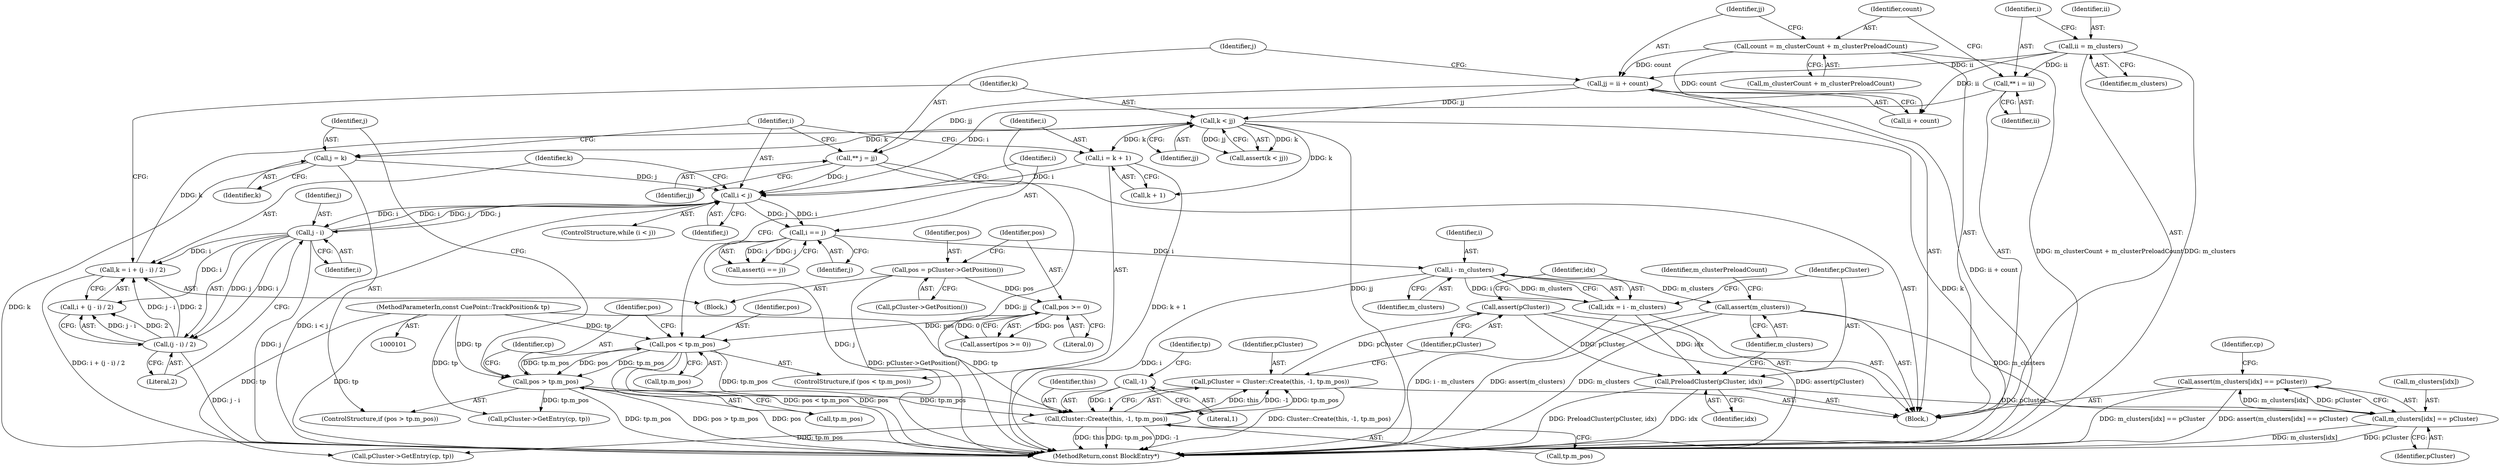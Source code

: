 digraph "0_Android_cc274e2abe8b2a6698a5c47d8aa4bb45f1f9538d_12@API" {
"1000215" [label="(Call,assert(m_clusters[idx] == pCluster))"];
"1000216" [label="(Call,m_clusters[idx] == pCluster)"];
"1000209" [label="(Call,assert(m_clusters))"];
"1000203" [label="(Call,i - m_clusters)"];
"1000186" [label="(Call,i == j)"];
"1000128" [label="(Call,i < j)"];
"1000165" [label="(Call,i = k + 1)"];
"1000142" [label="(Call,k < jj)"];
"1000132" [label="(Call,k = i + (j - i) / 2)"];
"1000137" [label="(Call,j - i)"];
"1000136" [label="(Call,(j - i) / 2)"];
"1000118" [label="(Call,jj = ii + count)"];
"1000105" [label="(Call,ii = m_clusters)"];
"1000113" [label="(Call,count = m_clusterCount + m_clusterPreloadCount)"];
"1000109" [label="(Call,** i = ii)"];
"1000177" [label="(Call,j = k)"];
"1000124" [label="(Call,** j = jj)"];
"1000206" [label="(Call,PreloadCluster(pCluster, idx))"];
"1000198" [label="(Call,assert(pCluster))"];
"1000189" [label="(Call,pCluster = Cluster::Create(this, -1, tp.m_pos))"];
"1000191" [label="(Call,Cluster::Create(this, -1, tp.m_pos))"];
"1000193" [label="(Call,-1)"];
"1000160" [label="(Call,pos < tp.m_pos)"];
"1000156" [label="(Call,pos >= 0)"];
"1000152" [label="(Call,pos = pCluster->GetPosition())"];
"1000172" [label="(Call,pos > tp.m_pos)"];
"1000103" [label="(MethodParameterIn,const CuePoint::TrackPosition& tp)"];
"1000201" [label="(Call,idx = i - m_clusters)"];
"1000195" [label="(Call,tp.m_pos)"];
"1000142" [label="(Call,k < jj)"];
"1000105" [label="(Call,ii = m_clusters)"];
"1000140" [label="(Literal,2)"];
"1000153" [label="(Identifier,pos)"];
"1000103" [label="(MethodParameterIn,const CuePoint::TrackPosition& tp)"];
"1000155" [label="(Call,assert(pos >= 0))"];
"1000177" [label="(Call,j = k)"];
"1000216" [label="(Call,m_clusters[idx] == pCluster)"];
"1000192" [label="(Identifier,this)"];
"1000111" [label="(Identifier,ii)"];
"1000106" [label="(Identifier,ii)"];
"1000198" [label="(Call,assert(pCluster))"];
"1000104" [label="(Block,)"];
"1000193" [label="(Call,-1)"];
"1000189" [label="(Call,pCluster = Cluster::Create(this, -1, tp.m_pos))"];
"1000217" [label="(Call,m_clusters[idx])"];
"1000114" [label="(Identifier,count)"];
"1000166" [label="(Identifier,i)"];
"1000213" [label="(Identifier,m_clusterPreloadCount)"];
"1000194" [label="(Literal,1)"];
"1000182" [label="(Call,pCluster->GetEntry(cp, tp))"];
"1000210" [label="(Identifier,m_clusters)"];
"1000141" [label="(Call,assert(k < jj))"];
"1000162" [label="(Call,tp.m_pos)"];
"1000183" [label="(Identifier,cp)"];
"1000156" [label="(Call,pos >= 0)"];
"1000118" [label="(Call,jj = ii + count)"];
"1000203" [label="(Call,i - m_clusters)"];
"1000129" [label="(Identifier,i)"];
"1000209" [label="(Call,assert(m_clusters))"];
"1000185" [label="(Call,assert(i == j))"];
"1000222" [label="(Call,pCluster->GetEntry(cp, tp))"];
"1000134" [label="(Call,i + (j - i) / 2)"];
"1000220" [label="(Identifier,pCluster)"];
"1000128" [label="(Call,i < j)"];
"1000152" [label="(Call,pos = pCluster->GetPosition())"];
"1000207" [label="(Identifier,pCluster)"];
"1000126" [label="(Identifier,jj)"];
"1000199" [label="(Identifier,pCluster)"];
"1000132" [label="(Call,k = i + (j - i) / 2)"];
"1000158" [label="(Literal,0)"];
"1000137" [label="(Call,j - i)"];
"1000204" [label="(Identifier,i)"];
"1000191" [label="(Call,Cluster::Create(this, -1, tp.m_pos))"];
"1000171" [label="(ControlStructure,if (pos > tp.m_pos))"];
"1000188" [label="(Identifier,j)"];
"1000143" [label="(Identifier,k)"];
"1000154" [label="(Call,pCluster->GetPosition())"];
"1000138" [label="(Identifier,j)"];
"1000119" [label="(Identifier,jj)"];
"1000110" [label="(Identifier,i)"];
"1000173" [label="(Identifier,pos)"];
"1000223" [label="(Identifier,cp)"];
"1000113" [label="(Call,count = m_clusterCount + m_clusterPreloadCount)"];
"1000206" [label="(Call,PreloadCluster(pCluster, idx))"];
"1000165" [label="(Call,i = k + 1)"];
"1000107" [label="(Identifier,m_clusters)"];
"1000202" [label="(Identifier,idx)"];
"1000187" [label="(Identifier,i)"];
"1000196" [label="(Identifier,tp)"];
"1000225" [label="(MethodReturn,const BlockEntry*)"];
"1000167" [label="(Call,k + 1)"];
"1000127" [label="(ControlStructure,while (i < j))"];
"1000109" [label="(Call,** i = ii)"];
"1000190" [label="(Identifier,pCluster)"];
"1000124" [label="(Call,** j = jj)"];
"1000144" [label="(Identifier,jj)"];
"1000157" [label="(Identifier,pos)"];
"1000115" [label="(Call,m_clusterCount + m_clusterPreloadCount)"];
"1000186" [label="(Call,i == j)"];
"1000136" [label="(Call,(j - i) / 2)"];
"1000161" [label="(Identifier,pos)"];
"1000160" [label="(Call,pos < tp.m_pos)"];
"1000174" [label="(Call,tp.m_pos)"];
"1000131" [label="(Block,)"];
"1000133" [label="(Identifier,k)"];
"1000201" [label="(Call,idx = i - m_clusters)"];
"1000125" [label="(Identifier,j)"];
"1000178" [label="(Identifier,j)"];
"1000139" [label="(Identifier,i)"];
"1000120" [label="(Call,ii + count)"];
"1000130" [label="(Identifier,j)"];
"1000159" [label="(ControlStructure,if (pos < tp.m_pos))"];
"1000208" [label="(Identifier,idx)"];
"1000179" [label="(Identifier,k)"];
"1000205" [label="(Identifier,m_clusters)"];
"1000172" [label="(Call,pos > tp.m_pos)"];
"1000215" [label="(Call,assert(m_clusters[idx] == pCluster))"];
"1000215" -> "1000104"  [label="AST: "];
"1000215" -> "1000216"  [label="CFG: "];
"1000216" -> "1000215"  [label="AST: "];
"1000223" -> "1000215"  [label="CFG: "];
"1000215" -> "1000225"  [label="DDG: m_clusters[idx] == pCluster"];
"1000215" -> "1000225"  [label="DDG: assert(m_clusters[idx] == pCluster)"];
"1000216" -> "1000215"  [label="DDG: m_clusters[idx]"];
"1000216" -> "1000215"  [label="DDG: pCluster"];
"1000216" -> "1000220"  [label="CFG: "];
"1000217" -> "1000216"  [label="AST: "];
"1000220" -> "1000216"  [label="AST: "];
"1000216" -> "1000225"  [label="DDG: m_clusters[idx]"];
"1000216" -> "1000225"  [label="DDG: pCluster"];
"1000209" -> "1000216"  [label="DDG: m_clusters"];
"1000206" -> "1000216"  [label="DDG: pCluster"];
"1000209" -> "1000104"  [label="AST: "];
"1000209" -> "1000210"  [label="CFG: "];
"1000210" -> "1000209"  [label="AST: "];
"1000213" -> "1000209"  [label="CFG: "];
"1000209" -> "1000225"  [label="DDG: assert(m_clusters)"];
"1000209" -> "1000225"  [label="DDG: m_clusters"];
"1000203" -> "1000209"  [label="DDG: m_clusters"];
"1000203" -> "1000201"  [label="AST: "];
"1000203" -> "1000205"  [label="CFG: "];
"1000204" -> "1000203"  [label="AST: "];
"1000205" -> "1000203"  [label="AST: "];
"1000201" -> "1000203"  [label="CFG: "];
"1000203" -> "1000225"  [label="DDG: i"];
"1000203" -> "1000201"  [label="DDG: i"];
"1000203" -> "1000201"  [label="DDG: m_clusters"];
"1000186" -> "1000203"  [label="DDG: i"];
"1000186" -> "1000185"  [label="AST: "];
"1000186" -> "1000188"  [label="CFG: "];
"1000187" -> "1000186"  [label="AST: "];
"1000188" -> "1000186"  [label="AST: "];
"1000185" -> "1000186"  [label="CFG: "];
"1000186" -> "1000225"  [label="DDG: j"];
"1000186" -> "1000185"  [label="DDG: i"];
"1000186" -> "1000185"  [label="DDG: j"];
"1000128" -> "1000186"  [label="DDG: i"];
"1000128" -> "1000186"  [label="DDG: j"];
"1000128" -> "1000127"  [label="AST: "];
"1000128" -> "1000130"  [label="CFG: "];
"1000129" -> "1000128"  [label="AST: "];
"1000130" -> "1000128"  [label="AST: "];
"1000133" -> "1000128"  [label="CFG: "];
"1000187" -> "1000128"  [label="CFG: "];
"1000128" -> "1000225"  [label="DDG: i < j"];
"1000165" -> "1000128"  [label="DDG: i"];
"1000109" -> "1000128"  [label="DDG: i"];
"1000137" -> "1000128"  [label="DDG: i"];
"1000137" -> "1000128"  [label="DDG: j"];
"1000177" -> "1000128"  [label="DDG: j"];
"1000124" -> "1000128"  [label="DDG: j"];
"1000128" -> "1000137"  [label="DDG: j"];
"1000128" -> "1000137"  [label="DDG: i"];
"1000165" -> "1000159"  [label="AST: "];
"1000165" -> "1000167"  [label="CFG: "];
"1000166" -> "1000165"  [label="AST: "];
"1000167" -> "1000165"  [label="AST: "];
"1000129" -> "1000165"  [label="CFG: "];
"1000165" -> "1000225"  [label="DDG: k + 1"];
"1000142" -> "1000165"  [label="DDG: k"];
"1000142" -> "1000141"  [label="AST: "];
"1000142" -> "1000144"  [label="CFG: "];
"1000143" -> "1000142"  [label="AST: "];
"1000144" -> "1000142"  [label="AST: "];
"1000141" -> "1000142"  [label="CFG: "];
"1000142" -> "1000225"  [label="DDG: jj"];
"1000142" -> "1000225"  [label="DDG: k"];
"1000142" -> "1000141"  [label="DDG: k"];
"1000142" -> "1000141"  [label="DDG: jj"];
"1000132" -> "1000142"  [label="DDG: k"];
"1000118" -> "1000142"  [label="DDG: jj"];
"1000142" -> "1000167"  [label="DDG: k"];
"1000142" -> "1000177"  [label="DDG: k"];
"1000132" -> "1000131"  [label="AST: "];
"1000132" -> "1000134"  [label="CFG: "];
"1000133" -> "1000132"  [label="AST: "];
"1000134" -> "1000132"  [label="AST: "];
"1000143" -> "1000132"  [label="CFG: "];
"1000132" -> "1000225"  [label="DDG: i + (j - i) / 2"];
"1000137" -> "1000132"  [label="DDG: i"];
"1000136" -> "1000132"  [label="DDG: j - i"];
"1000136" -> "1000132"  [label="DDG: 2"];
"1000137" -> "1000136"  [label="AST: "];
"1000137" -> "1000139"  [label="CFG: "];
"1000138" -> "1000137"  [label="AST: "];
"1000139" -> "1000137"  [label="AST: "];
"1000140" -> "1000137"  [label="CFG: "];
"1000137" -> "1000225"  [label="DDG: j"];
"1000137" -> "1000134"  [label="DDG: i"];
"1000137" -> "1000136"  [label="DDG: j"];
"1000137" -> "1000136"  [label="DDG: i"];
"1000136" -> "1000134"  [label="AST: "];
"1000136" -> "1000140"  [label="CFG: "];
"1000140" -> "1000136"  [label="AST: "];
"1000134" -> "1000136"  [label="CFG: "];
"1000136" -> "1000225"  [label="DDG: j - i"];
"1000136" -> "1000134"  [label="DDG: j - i"];
"1000136" -> "1000134"  [label="DDG: 2"];
"1000118" -> "1000104"  [label="AST: "];
"1000118" -> "1000120"  [label="CFG: "];
"1000119" -> "1000118"  [label="AST: "];
"1000120" -> "1000118"  [label="AST: "];
"1000125" -> "1000118"  [label="CFG: "];
"1000118" -> "1000225"  [label="DDG: ii + count"];
"1000105" -> "1000118"  [label="DDG: ii"];
"1000113" -> "1000118"  [label="DDG: count"];
"1000118" -> "1000124"  [label="DDG: jj"];
"1000105" -> "1000104"  [label="AST: "];
"1000105" -> "1000107"  [label="CFG: "];
"1000106" -> "1000105"  [label="AST: "];
"1000107" -> "1000105"  [label="AST: "];
"1000110" -> "1000105"  [label="CFG: "];
"1000105" -> "1000225"  [label="DDG: m_clusters"];
"1000105" -> "1000109"  [label="DDG: ii"];
"1000105" -> "1000120"  [label="DDG: ii"];
"1000113" -> "1000104"  [label="AST: "];
"1000113" -> "1000115"  [label="CFG: "];
"1000114" -> "1000113"  [label="AST: "];
"1000115" -> "1000113"  [label="AST: "];
"1000119" -> "1000113"  [label="CFG: "];
"1000113" -> "1000225"  [label="DDG: m_clusterCount + m_clusterPreloadCount"];
"1000113" -> "1000120"  [label="DDG: count"];
"1000109" -> "1000104"  [label="AST: "];
"1000109" -> "1000111"  [label="CFG: "];
"1000110" -> "1000109"  [label="AST: "];
"1000111" -> "1000109"  [label="AST: "];
"1000114" -> "1000109"  [label="CFG: "];
"1000177" -> "1000171"  [label="AST: "];
"1000177" -> "1000179"  [label="CFG: "];
"1000178" -> "1000177"  [label="AST: "];
"1000179" -> "1000177"  [label="AST: "];
"1000129" -> "1000177"  [label="CFG: "];
"1000177" -> "1000225"  [label="DDG: k"];
"1000124" -> "1000104"  [label="AST: "];
"1000124" -> "1000126"  [label="CFG: "];
"1000125" -> "1000124"  [label="AST: "];
"1000126" -> "1000124"  [label="AST: "];
"1000129" -> "1000124"  [label="CFG: "];
"1000124" -> "1000225"  [label="DDG: jj"];
"1000206" -> "1000104"  [label="AST: "];
"1000206" -> "1000208"  [label="CFG: "];
"1000207" -> "1000206"  [label="AST: "];
"1000208" -> "1000206"  [label="AST: "];
"1000210" -> "1000206"  [label="CFG: "];
"1000206" -> "1000225"  [label="DDG: PreloadCluster(pCluster, idx)"];
"1000206" -> "1000225"  [label="DDG: idx"];
"1000198" -> "1000206"  [label="DDG: pCluster"];
"1000201" -> "1000206"  [label="DDG: idx"];
"1000198" -> "1000104"  [label="AST: "];
"1000198" -> "1000199"  [label="CFG: "];
"1000199" -> "1000198"  [label="AST: "];
"1000202" -> "1000198"  [label="CFG: "];
"1000198" -> "1000225"  [label="DDG: assert(pCluster)"];
"1000189" -> "1000198"  [label="DDG: pCluster"];
"1000189" -> "1000104"  [label="AST: "];
"1000189" -> "1000191"  [label="CFG: "];
"1000190" -> "1000189"  [label="AST: "];
"1000191" -> "1000189"  [label="AST: "];
"1000199" -> "1000189"  [label="CFG: "];
"1000189" -> "1000225"  [label="DDG: Cluster::Create(this, -1, tp.m_pos)"];
"1000191" -> "1000189"  [label="DDG: this"];
"1000191" -> "1000189"  [label="DDG: -1"];
"1000191" -> "1000189"  [label="DDG: tp.m_pos"];
"1000191" -> "1000195"  [label="CFG: "];
"1000192" -> "1000191"  [label="AST: "];
"1000193" -> "1000191"  [label="AST: "];
"1000195" -> "1000191"  [label="AST: "];
"1000191" -> "1000225"  [label="DDG: tp.m_pos"];
"1000191" -> "1000225"  [label="DDG: -1"];
"1000191" -> "1000225"  [label="DDG: this"];
"1000193" -> "1000191"  [label="DDG: 1"];
"1000160" -> "1000191"  [label="DDG: tp.m_pos"];
"1000172" -> "1000191"  [label="DDG: tp.m_pos"];
"1000103" -> "1000191"  [label="DDG: tp"];
"1000191" -> "1000222"  [label="DDG: tp.m_pos"];
"1000193" -> "1000194"  [label="CFG: "];
"1000194" -> "1000193"  [label="AST: "];
"1000196" -> "1000193"  [label="CFG: "];
"1000160" -> "1000159"  [label="AST: "];
"1000160" -> "1000162"  [label="CFG: "];
"1000161" -> "1000160"  [label="AST: "];
"1000162" -> "1000160"  [label="AST: "];
"1000166" -> "1000160"  [label="CFG: "];
"1000173" -> "1000160"  [label="CFG: "];
"1000160" -> "1000225"  [label="DDG: pos < tp.m_pos"];
"1000160" -> "1000225"  [label="DDG: pos"];
"1000156" -> "1000160"  [label="DDG: pos"];
"1000172" -> "1000160"  [label="DDG: tp.m_pos"];
"1000103" -> "1000160"  [label="DDG: tp"];
"1000160" -> "1000172"  [label="DDG: pos"];
"1000160" -> "1000172"  [label="DDG: tp.m_pos"];
"1000156" -> "1000155"  [label="AST: "];
"1000156" -> "1000158"  [label="CFG: "];
"1000157" -> "1000156"  [label="AST: "];
"1000158" -> "1000156"  [label="AST: "];
"1000155" -> "1000156"  [label="CFG: "];
"1000156" -> "1000155"  [label="DDG: pos"];
"1000156" -> "1000155"  [label="DDG: 0"];
"1000152" -> "1000156"  [label="DDG: pos"];
"1000152" -> "1000131"  [label="AST: "];
"1000152" -> "1000154"  [label="CFG: "];
"1000153" -> "1000152"  [label="AST: "];
"1000154" -> "1000152"  [label="AST: "];
"1000157" -> "1000152"  [label="CFG: "];
"1000152" -> "1000225"  [label="DDG: pCluster->GetPosition()"];
"1000172" -> "1000171"  [label="AST: "];
"1000172" -> "1000174"  [label="CFG: "];
"1000173" -> "1000172"  [label="AST: "];
"1000174" -> "1000172"  [label="AST: "];
"1000178" -> "1000172"  [label="CFG: "];
"1000183" -> "1000172"  [label="CFG: "];
"1000172" -> "1000225"  [label="DDG: pos > tp.m_pos"];
"1000172" -> "1000225"  [label="DDG: pos"];
"1000172" -> "1000225"  [label="DDG: tp.m_pos"];
"1000103" -> "1000172"  [label="DDG: tp"];
"1000172" -> "1000182"  [label="DDG: tp.m_pos"];
"1000103" -> "1000101"  [label="AST: "];
"1000103" -> "1000225"  [label="DDG: tp"];
"1000103" -> "1000182"  [label="DDG: tp"];
"1000103" -> "1000222"  [label="DDG: tp"];
"1000201" -> "1000104"  [label="AST: "];
"1000202" -> "1000201"  [label="AST: "];
"1000207" -> "1000201"  [label="CFG: "];
"1000201" -> "1000225"  [label="DDG: i - m_clusters"];
}
